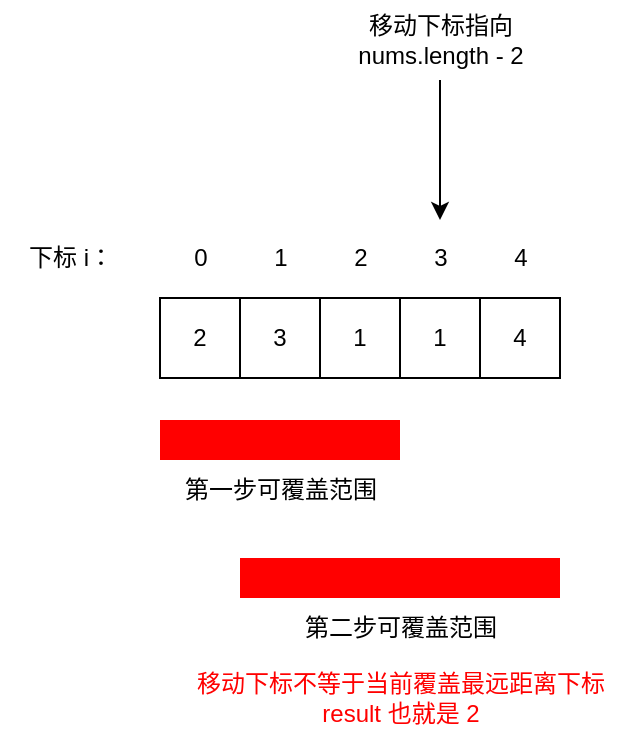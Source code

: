 <mxfile version="24.7.8">
  <diagram name="第 1 页" id="hPsJAPpxEtgmPunazsaK">
    <mxGraphModel dx="954" dy="727" grid="1" gridSize="10" guides="1" tooltips="1" connect="1" arrows="1" fold="1" page="1" pageScale="1" pageWidth="827" pageHeight="1169" math="0" shadow="0">
      <root>
        <mxCell id="0" />
        <mxCell id="1" parent="0" />
        <mxCell id="32o5gjudBVpEV3CkoVwJ-1" value="2" style="whiteSpace=wrap;html=1;aspect=fixed;" vertex="1" parent="1">
          <mxGeometry x="240" y="199" width="40" height="40" as="geometry" />
        </mxCell>
        <mxCell id="32o5gjudBVpEV3CkoVwJ-2" value="3" style="whiteSpace=wrap;html=1;aspect=fixed;" vertex="1" parent="1">
          <mxGeometry x="280" y="199" width="40" height="40" as="geometry" />
        </mxCell>
        <mxCell id="32o5gjudBVpEV3CkoVwJ-3" value="1" style="whiteSpace=wrap;html=1;aspect=fixed;" vertex="1" parent="1">
          <mxGeometry x="320" y="199" width="40" height="40" as="geometry" />
        </mxCell>
        <mxCell id="32o5gjudBVpEV3CkoVwJ-4" value="1" style="whiteSpace=wrap;html=1;aspect=fixed;" vertex="1" parent="1">
          <mxGeometry x="360" y="199" width="40" height="40" as="geometry" />
        </mxCell>
        <mxCell id="32o5gjudBVpEV3CkoVwJ-5" value="4" style="whiteSpace=wrap;html=1;aspect=fixed;" vertex="1" parent="1">
          <mxGeometry x="400" y="199" width="40" height="40" as="geometry" />
        </mxCell>
        <mxCell id="32o5gjudBVpEV3CkoVwJ-6" value="" style="rounded=0;whiteSpace=wrap;html=1;strokeColor=none;fillColor=#FF0000;" vertex="1" parent="1">
          <mxGeometry x="240" y="260" width="120" height="20" as="geometry" />
        </mxCell>
        <mxCell id="32o5gjudBVpEV3CkoVwJ-7" value="" style="rounded=0;whiteSpace=wrap;html=1;strokeColor=none;fillColor=#FF0000;" vertex="1" parent="1">
          <mxGeometry x="280" y="329" width="160" height="20" as="geometry" />
        </mxCell>
        <mxCell id="32o5gjudBVpEV3CkoVwJ-8" value="0" style="text;html=1;align=center;verticalAlign=middle;resizable=0;points=[];autosize=1;strokeColor=none;fillColor=none;" vertex="1" parent="1">
          <mxGeometry x="245" y="164" width="30" height="30" as="geometry" />
        </mxCell>
        <mxCell id="32o5gjudBVpEV3CkoVwJ-9" value="1" style="text;html=1;align=center;verticalAlign=middle;resizable=0;points=[];autosize=1;strokeColor=none;fillColor=none;" vertex="1" parent="1">
          <mxGeometry x="285" y="164" width="30" height="30" as="geometry" />
        </mxCell>
        <mxCell id="32o5gjudBVpEV3CkoVwJ-10" value="2" style="text;html=1;align=center;verticalAlign=middle;resizable=0;points=[];autosize=1;strokeColor=none;fillColor=none;" vertex="1" parent="1">
          <mxGeometry x="325" y="164" width="30" height="30" as="geometry" />
        </mxCell>
        <mxCell id="32o5gjudBVpEV3CkoVwJ-11" value="3" style="text;html=1;align=center;verticalAlign=middle;resizable=0;points=[];autosize=1;strokeColor=none;fillColor=none;" vertex="1" parent="1">
          <mxGeometry x="365" y="164" width="30" height="30" as="geometry" />
        </mxCell>
        <mxCell id="32o5gjudBVpEV3CkoVwJ-12" value="4" style="text;html=1;align=center;verticalAlign=middle;resizable=0;points=[];autosize=1;strokeColor=none;fillColor=none;" vertex="1" parent="1">
          <mxGeometry x="405" y="164" width="30" height="30" as="geometry" />
        </mxCell>
        <mxCell id="32o5gjudBVpEV3CkoVwJ-13" value="下标 i：" style="text;html=1;align=center;verticalAlign=middle;resizable=0;points=[];autosize=1;strokeColor=none;fillColor=none;" vertex="1" parent="1">
          <mxGeometry x="160" y="164" width="70" height="30" as="geometry" />
        </mxCell>
        <mxCell id="32o5gjudBVpEV3CkoVwJ-14" value="第一步可覆盖范围" style="text;html=1;align=center;verticalAlign=middle;resizable=0;points=[];autosize=1;strokeColor=none;fillColor=none;" vertex="1" parent="1">
          <mxGeometry x="240" y="280" width="120" height="30" as="geometry" />
        </mxCell>
        <mxCell id="32o5gjudBVpEV3CkoVwJ-15" value="第二步可覆盖范围" style="text;html=1;align=center;verticalAlign=middle;resizable=0;points=[];autosize=1;strokeColor=none;fillColor=none;" vertex="1" parent="1">
          <mxGeometry x="300" y="349" width="120" height="30" as="geometry" />
        </mxCell>
        <mxCell id="32o5gjudBVpEV3CkoVwJ-16" value="移动下标不等于当前覆盖最远距离下标&lt;div&gt;result 也就是 2&lt;/div&gt;" style="text;html=1;align=center;verticalAlign=middle;resizable=0;points=[];autosize=1;strokeColor=none;fillColor=none;fontColor=#FF0000;" vertex="1" parent="1">
          <mxGeometry x="245" y="379" width="230" height="40" as="geometry" />
        </mxCell>
        <mxCell id="32o5gjudBVpEV3CkoVwJ-17" style="edgeStyle=orthogonalEdgeStyle;rounded=0;orthogonalLoop=1;jettySize=auto;html=1;" edge="1" parent="1" source="32o5gjudBVpEV3CkoVwJ-18">
          <mxGeometry relative="1" as="geometry">
            <mxPoint x="380" y="160" as="targetPoint" />
          </mxGeometry>
        </mxCell>
        <mxCell id="32o5gjudBVpEV3CkoVwJ-18" value="&lt;div&gt;&lt;span style=&quot;background-color: initial;&quot;&gt;移动下标指向&lt;/span&gt;&lt;br&gt;&lt;/div&gt;&lt;div&gt;nums.length - 2&lt;/div&gt;" style="text;html=1;align=center;verticalAlign=middle;resizable=0;points=[];autosize=1;strokeColor=none;fillColor=none;" vertex="1" parent="1">
          <mxGeometry x="325" y="50" width="110" height="40" as="geometry" />
        </mxCell>
      </root>
    </mxGraphModel>
  </diagram>
</mxfile>
